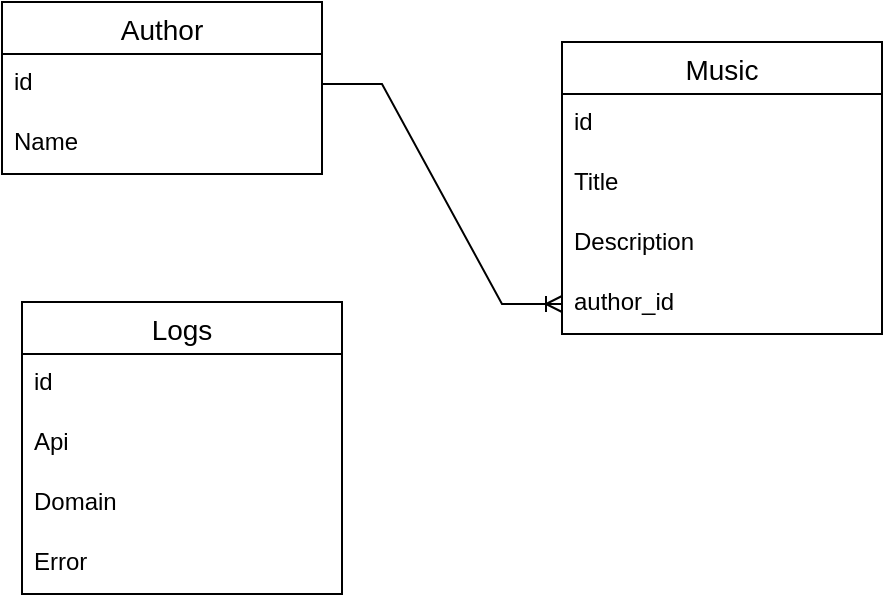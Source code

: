 <mxfile version="17.0.0" type="device"><diagram id="RIz-sUnRZJzsimZFhV1i" name="Page-1"><mxGraphModel dx="1102" dy="590" grid="1" gridSize="10" guides="1" tooltips="1" connect="1" arrows="1" fold="1" page="1" pageScale="1" pageWidth="827" pageHeight="1169" math="0" shadow="0"><root><mxCell id="0"/><mxCell id="1" parent="0"/><mxCell id="20lBtUT-PdfHGVSOO5cu-1" value="Author" style="swimlane;fontStyle=0;childLayout=stackLayout;horizontal=1;startSize=26;horizontalStack=0;resizeParent=1;resizeParentMax=0;resizeLast=0;collapsible=1;marginBottom=0;align=center;fontSize=14;" vertex="1" parent="1"><mxGeometry x="210" y="150" width="160" height="86" as="geometry"/></mxCell><mxCell id="20lBtUT-PdfHGVSOO5cu-2" value="id" style="text;strokeColor=none;fillColor=none;spacingLeft=4;spacingRight=4;overflow=hidden;rotatable=0;points=[[0,0.5],[1,0.5]];portConstraint=eastwest;fontSize=12;" vertex="1" parent="20lBtUT-PdfHGVSOO5cu-1"><mxGeometry y="26" width="160" height="30" as="geometry"/></mxCell><mxCell id="20lBtUT-PdfHGVSOO5cu-3" value="Name" style="text;strokeColor=none;fillColor=none;spacingLeft=4;spacingRight=4;overflow=hidden;rotatable=0;points=[[0,0.5],[1,0.5]];portConstraint=eastwest;fontSize=12;" vertex="1" parent="20lBtUT-PdfHGVSOO5cu-1"><mxGeometry y="56" width="160" height="30" as="geometry"/></mxCell><mxCell id="20lBtUT-PdfHGVSOO5cu-5" value="Music" style="swimlane;fontStyle=0;childLayout=stackLayout;horizontal=1;startSize=26;horizontalStack=0;resizeParent=1;resizeParentMax=0;resizeLast=0;collapsible=1;marginBottom=0;align=center;fontSize=14;" vertex="1" parent="1"><mxGeometry x="490" y="170" width="160" height="146" as="geometry"/></mxCell><mxCell id="20lBtUT-PdfHGVSOO5cu-6" value="id" style="text;strokeColor=none;fillColor=none;spacingLeft=4;spacingRight=4;overflow=hidden;rotatable=0;points=[[0,0.5],[1,0.5]];portConstraint=eastwest;fontSize=12;" vertex="1" parent="20lBtUT-PdfHGVSOO5cu-5"><mxGeometry y="26" width="160" height="30" as="geometry"/></mxCell><mxCell id="20lBtUT-PdfHGVSOO5cu-7" value="Title" style="text;strokeColor=none;fillColor=none;spacingLeft=4;spacingRight=4;overflow=hidden;rotatable=0;points=[[0,0.5],[1,0.5]];portConstraint=eastwest;fontSize=12;" vertex="1" parent="20lBtUT-PdfHGVSOO5cu-5"><mxGeometry y="56" width="160" height="30" as="geometry"/></mxCell><mxCell id="20lBtUT-PdfHGVSOO5cu-8" value="Description" style="text;strokeColor=none;fillColor=none;spacingLeft=4;spacingRight=4;overflow=hidden;rotatable=0;points=[[0,0.5],[1,0.5]];portConstraint=eastwest;fontSize=12;" vertex="1" parent="20lBtUT-PdfHGVSOO5cu-5"><mxGeometry y="86" width="160" height="30" as="geometry"/></mxCell><mxCell id="20lBtUT-PdfHGVSOO5cu-9" value="author_id" style="text;strokeColor=none;fillColor=none;spacingLeft=4;spacingRight=4;overflow=hidden;rotatable=0;points=[[0,0.5],[1,0.5]];portConstraint=eastwest;fontSize=12;" vertex="1" parent="20lBtUT-PdfHGVSOO5cu-5"><mxGeometry y="116" width="160" height="30" as="geometry"/></mxCell><mxCell id="20lBtUT-PdfHGVSOO5cu-10" value="Logs" style="swimlane;fontStyle=0;childLayout=stackLayout;horizontal=1;startSize=26;horizontalStack=0;resizeParent=1;resizeParentMax=0;resizeLast=0;collapsible=1;marginBottom=0;align=center;fontSize=14;" vertex="1" parent="1"><mxGeometry x="220" y="300" width="160" height="146" as="geometry"/></mxCell><mxCell id="20lBtUT-PdfHGVSOO5cu-11" value="id" style="text;strokeColor=none;fillColor=none;spacingLeft=4;spacingRight=4;overflow=hidden;rotatable=0;points=[[0,0.5],[1,0.5]];portConstraint=eastwest;fontSize=12;" vertex="1" parent="20lBtUT-PdfHGVSOO5cu-10"><mxGeometry y="26" width="160" height="30" as="geometry"/></mxCell><mxCell id="20lBtUT-PdfHGVSOO5cu-12" value="Api" style="text;strokeColor=none;fillColor=none;spacingLeft=4;spacingRight=4;overflow=hidden;rotatable=0;points=[[0,0.5],[1,0.5]];portConstraint=eastwest;fontSize=12;" vertex="1" parent="20lBtUT-PdfHGVSOO5cu-10"><mxGeometry y="56" width="160" height="30" as="geometry"/></mxCell><mxCell id="20lBtUT-PdfHGVSOO5cu-13" value="Domain" style="text;strokeColor=none;fillColor=none;spacingLeft=4;spacingRight=4;overflow=hidden;rotatable=0;points=[[0,0.5],[1,0.5]];portConstraint=eastwest;fontSize=12;" vertex="1" parent="20lBtUT-PdfHGVSOO5cu-10"><mxGeometry y="86" width="160" height="30" as="geometry"/></mxCell><mxCell id="20lBtUT-PdfHGVSOO5cu-14" value="Error" style="text;strokeColor=none;fillColor=none;spacingLeft=4;spacingRight=4;overflow=hidden;rotatable=0;points=[[0,0.5],[1,0.5]];portConstraint=eastwest;fontSize=12;" vertex="1" parent="20lBtUT-PdfHGVSOO5cu-10"><mxGeometry y="116" width="160" height="30" as="geometry"/></mxCell><mxCell id="20lBtUT-PdfHGVSOO5cu-15" value="" style="edgeStyle=entityRelationEdgeStyle;fontSize=12;html=1;endArrow=ERoneToMany;rounded=0;" edge="1" parent="1" source="20lBtUT-PdfHGVSOO5cu-2" target="20lBtUT-PdfHGVSOO5cu-9"><mxGeometry width="100" height="100" relative="1" as="geometry"><mxPoint x="360" y="350" as="sourcePoint"/><mxPoint x="460" y="250" as="targetPoint"/></mxGeometry></mxCell></root></mxGraphModel></diagram></mxfile>